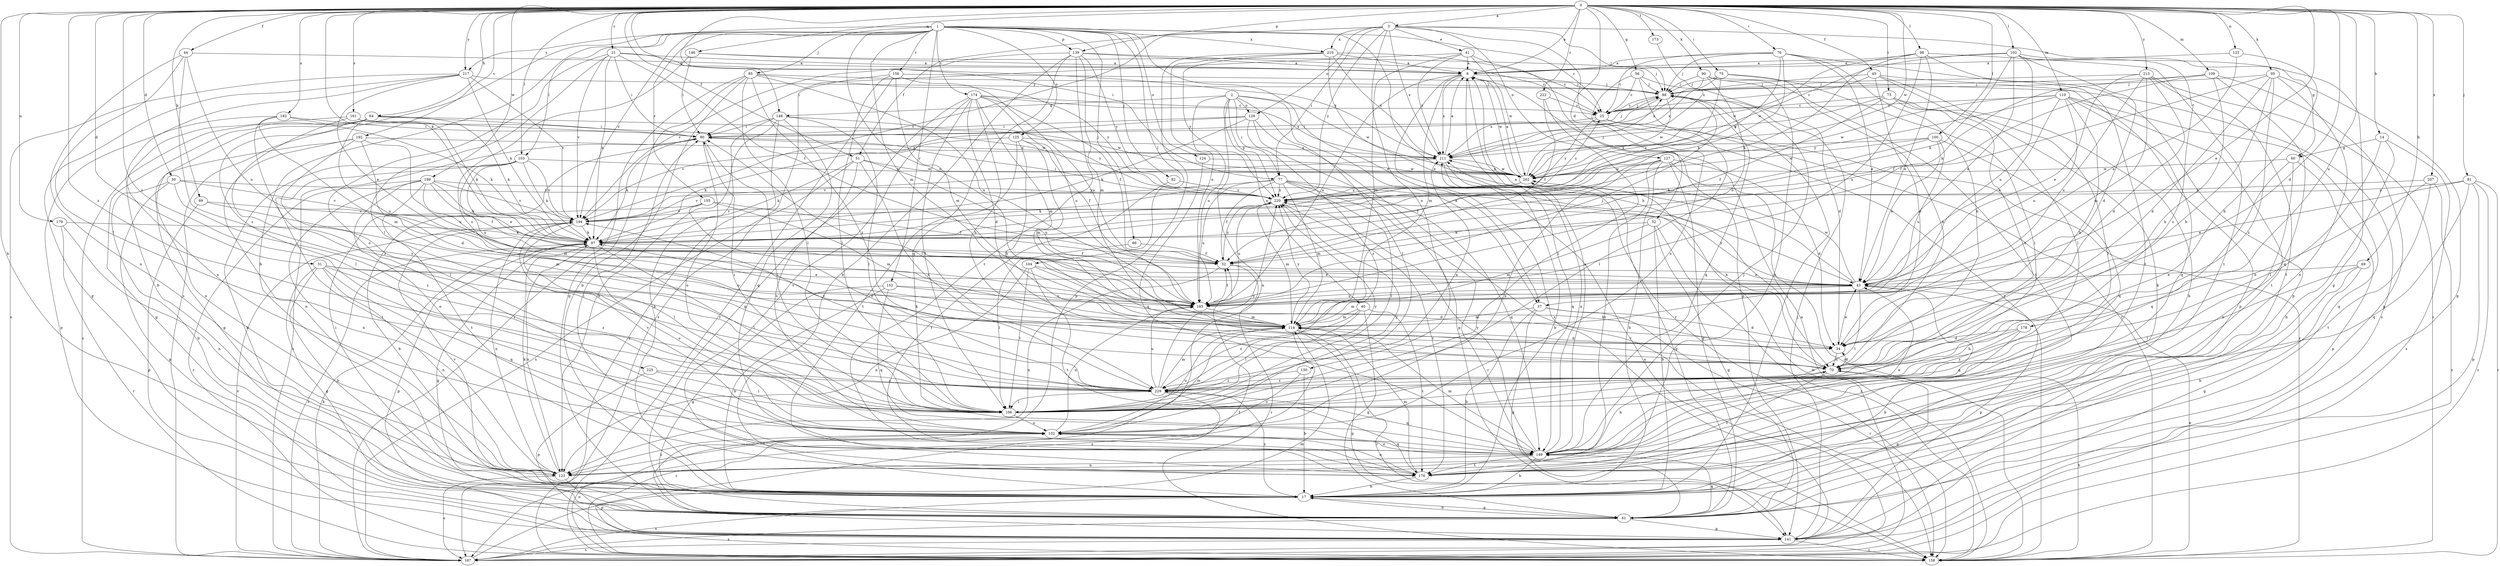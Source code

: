 strict digraph  {
0;
1;
2;
3;
8;
14;
17;
21;
25;
30;
31;
32;
34;
37;
40;
41;
43;
44;
45;
51;
52;
56;
60;
61;
64;
69;
70;
73;
75;
76;
77;
80;
81;
82;
85;
86;
88;
89;
90;
95;
97;
98;
100;
102;
103;
104;
106;
109;
110;
114;
122;
123;
124;
125;
126;
127;
130;
132;
139;
141;
146;
148;
149;
152;
155;
156;
158;
161;
167;
173;
174;
176;
178;
179;
182;
185;
192;
194;
199;
202;
207;
210;
211;
213;
217;
220;
222;
225;
229;
0 -> 3  [label=a];
0 -> 8  [label=a];
0 -> 14  [label=b];
0 -> 17  [label=b];
0 -> 21  [label=c];
0 -> 30  [label=d];
0 -> 31  [label=d];
0 -> 32  [label=d];
0 -> 34  [label=d];
0 -> 37  [label=e];
0 -> 44  [label=f];
0 -> 45  [label=f];
0 -> 51  [label=f];
0 -> 56  [label=g];
0 -> 64  [label=h];
0 -> 69  [label=h];
0 -> 73  [label=i];
0 -> 75  [label=i];
0 -> 76  [label=i];
0 -> 77  [label=i];
0 -> 81  [label=j];
0 -> 89  [label=k];
0 -> 90  [label=k];
0 -> 95  [label=k];
0 -> 97  [label=k];
0 -> 98  [label=l];
0 -> 100  [label=l];
0 -> 102  [label=l];
0 -> 103  [label=l];
0 -> 109  [label=m];
0 -> 110  [label=m];
0 -> 122  [label=n];
0 -> 139  [label=p];
0 -> 146  [label=q];
0 -> 148  [label=q];
0 -> 161  [label=s];
0 -> 173  [label=t];
0 -> 178  [label=u];
0 -> 179  [label=u];
0 -> 182  [label=u];
0 -> 192  [label=v];
0 -> 199  [label=w];
0 -> 202  [label=w];
0 -> 207  [label=x];
0 -> 213  [label=y];
0 -> 217  [label=y];
0 -> 222  [label=z];
0 -> 225  [label=z];
0 -> 229  [label=z];
1 -> 17  [label=b];
1 -> 25  [label=c];
1 -> 37  [label=e];
1 -> 70  [label=h];
1 -> 82  [label=j];
1 -> 85  [label=j];
1 -> 86  [label=j];
1 -> 103  [label=l];
1 -> 104  [label=l];
1 -> 114  [label=m];
1 -> 124  [label=o];
1 -> 125  [label=o];
1 -> 139  [label=p];
1 -> 152  [label=r];
1 -> 155  [label=r];
1 -> 156  [label=r];
1 -> 167  [label=s];
1 -> 174  [label=t];
1 -> 185  [label=u];
1 -> 194  [label=v];
1 -> 210  [label=x];
1 -> 217  [label=y];
2 -> 37  [label=e];
2 -> 40  [label=e];
2 -> 77  [label=i];
2 -> 106  [label=l];
2 -> 123  [label=n];
2 -> 126  [label=o];
2 -> 148  [label=q];
2 -> 185  [label=u];
2 -> 202  [label=w];
2 -> 220  [label=y];
3 -> 41  [label=e];
3 -> 51  [label=f];
3 -> 60  [label=g];
3 -> 77  [label=i];
3 -> 88  [label=j];
3 -> 126  [label=o];
3 -> 127  [label=o];
3 -> 130  [label=o];
3 -> 158  [label=r];
3 -> 194  [label=v];
3 -> 210  [label=x];
3 -> 211  [label=x];
3 -> 220  [label=y];
8 -> 88  [label=j];
8 -> 114  [label=m];
8 -> 158  [label=r];
8 -> 167  [label=s];
8 -> 185  [label=u];
8 -> 202  [label=w];
8 -> 211  [label=x];
14 -> 17  [label=b];
14 -> 60  [label=g];
14 -> 106  [label=l];
14 -> 167  [label=s];
17 -> 61  [label=g];
17 -> 88  [label=j];
17 -> 167  [label=s];
17 -> 194  [label=v];
17 -> 229  [label=z];
21 -> 8  [label=a];
21 -> 52  [label=f];
21 -> 80  [label=i];
21 -> 97  [label=k];
21 -> 106  [label=l];
21 -> 132  [label=o];
21 -> 194  [label=v];
21 -> 211  [label=x];
25 -> 80  [label=i];
25 -> 88  [label=j];
25 -> 106  [label=l];
25 -> 158  [label=r];
25 -> 220  [label=y];
30 -> 17  [label=b];
30 -> 141  [label=p];
30 -> 194  [label=v];
30 -> 220  [label=y];
30 -> 229  [label=z];
31 -> 17  [label=b];
31 -> 43  [label=e];
31 -> 61  [label=g];
31 -> 123  [label=n];
31 -> 149  [label=q];
31 -> 185  [label=u];
31 -> 229  [label=z];
32 -> 17  [label=b];
32 -> 61  [label=g];
32 -> 97  [label=k];
32 -> 114  [label=m];
32 -> 158  [label=r];
34 -> 43  [label=e];
34 -> 70  [label=h];
37 -> 17  [label=b];
37 -> 34  [label=d];
37 -> 61  [label=g];
37 -> 114  [label=m];
37 -> 158  [label=r];
40 -> 61  [label=g];
40 -> 106  [label=l];
40 -> 114  [label=m];
40 -> 176  [label=t];
40 -> 229  [label=z];
41 -> 8  [label=a];
41 -> 80  [label=i];
41 -> 114  [label=m];
41 -> 141  [label=p];
41 -> 202  [label=w];
41 -> 211  [label=x];
43 -> 8  [label=a];
43 -> 106  [label=l];
43 -> 114  [label=m];
43 -> 141  [label=p];
43 -> 149  [label=q];
43 -> 185  [label=u];
43 -> 202  [label=w];
43 -> 220  [label=y];
44 -> 8  [label=a];
44 -> 106  [label=l];
44 -> 123  [label=n];
44 -> 185  [label=u];
44 -> 229  [label=z];
45 -> 17  [label=b];
45 -> 25  [label=c];
45 -> 34  [label=d];
45 -> 88  [label=j];
45 -> 106  [label=l];
45 -> 141  [label=p];
51 -> 97  [label=k];
51 -> 132  [label=o];
51 -> 167  [label=s];
51 -> 185  [label=u];
51 -> 202  [label=w];
51 -> 229  [label=z];
52 -> 43  [label=e];
52 -> 123  [label=n];
52 -> 158  [label=r];
52 -> 220  [label=y];
56 -> 25  [label=c];
56 -> 34  [label=d];
56 -> 88  [label=j];
56 -> 132  [label=o];
56 -> 158  [label=r];
60 -> 123  [label=n];
60 -> 141  [label=p];
60 -> 149  [label=q];
60 -> 202  [label=w];
61 -> 17  [label=b];
61 -> 80  [label=i];
61 -> 141  [label=p];
61 -> 149  [label=q];
61 -> 167  [label=s];
64 -> 61  [label=g];
64 -> 80  [label=i];
64 -> 97  [label=k];
64 -> 106  [label=l];
64 -> 123  [label=n];
64 -> 167  [label=s];
64 -> 185  [label=u];
64 -> 202  [label=w];
69 -> 17  [label=b];
69 -> 43  [label=e];
69 -> 61  [label=g];
69 -> 106  [label=l];
70 -> 34  [label=d];
70 -> 61  [label=g];
70 -> 80  [label=i];
70 -> 97  [label=k];
70 -> 176  [label=t];
70 -> 194  [label=v];
70 -> 229  [label=z];
73 -> 17  [label=b];
73 -> 25  [label=c];
73 -> 52  [label=f];
73 -> 106  [label=l];
73 -> 211  [label=x];
73 -> 229  [label=z];
75 -> 70  [label=h];
75 -> 88  [label=j];
75 -> 106  [label=l];
75 -> 194  [label=v];
75 -> 211  [label=x];
76 -> 8  [label=a];
76 -> 25  [label=c];
76 -> 43  [label=e];
76 -> 70  [label=h];
76 -> 88  [label=j];
76 -> 97  [label=k];
76 -> 176  [label=t];
76 -> 220  [label=y];
77 -> 52  [label=f];
77 -> 70  [label=h];
77 -> 106  [label=l];
77 -> 114  [label=m];
77 -> 149  [label=q];
77 -> 158  [label=r];
77 -> 185  [label=u];
77 -> 194  [label=v];
77 -> 220  [label=y];
80 -> 88  [label=j];
80 -> 97  [label=k];
80 -> 106  [label=l];
80 -> 132  [label=o];
80 -> 167  [label=s];
80 -> 211  [label=x];
81 -> 43  [label=e];
81 -> 141  [label=p];
81 -> 149  [label=q];
81 -> 158  [label=r];
81 -> 167  [label=s];
81 -> 220  [label=y];
82 -> 176  [label=t];
82 -> 220  [label=y];
85 -> 17  [label=b];
85 -> 61  [label=g];
85 -> 88  [label=j];
85 -> 106  [label=l];
85 -> 167  [label=s];
85 -> 185  [label=u];
85 -> 220  [label=y];
85 -> 229  [label=z];
86 -> 52  [label=f];
86 -> 106  [label=l];
88 -> 25  [label=c];
88 -> 149  [label=q];
88 -> 202  [label=w];
88 -> 211  [label=x];
89 -> 114  [label=m];
89 -> 141  [label=p];
89 -> 194  [label=v];
90 -> 88  [label=j];
90 -> 123  [label=n];
90 -> 167  [label=s];
90 -> 176  [label=t];
90 -> 185  [label=u];
90 -> 211  [label=x];
95 -> 34  [label=d];
95 -> 52  [label=f];
95 -> 61  [label=g];
95 -> 70  [label=h];
95 -> 88  [label=j];
95 -> 123  [label=n];
95 -> 229  [label=z];
97 -> 52  [label=f];
97 -> 61  [label=g];
97 -> 106  [label=l];
97 -> 123  [label=n];
97 -> 132  [label=o];
97 -> 141  [label=p];
97 -> 167  [label=s];
98 -> 8  [label=a];
98 -> 43  [label=e];
98 -> 97  [label=k];
98 -> 141  [label=p];
98 -> 176  [label=t];
98 -> 185  [label=u];
98 -> 202  [label=w];
100 -> 43  [label=e];
100 -> 97  [label=k];
100 -> 149  [label=q];
100 -> 185  [label=u];
100 -> 202  [label=w];
100 -> 211  [label=x];
102 -> 8  [label=a];
102 -> 34  [label=d];
102 -> 43  [label=e];
102 -> 61  [label=g];
102 -> 97  [label=k];
102 -> 185  [label=u];
102 -> 202  [label=w];
102 -> 229  [label=z];
103 -> 17  [label=b];
103 -> 43  [label=e];
103 -> 97  [label=k];
103 -> 176  [label=t];
103 -> 185  [label=u];
103 -> 194  [label=v];
103 -> 202  [label=w];
104 -> 43  [label=e];
104 -> 70  [label=h];
104 -> 106  [label=l];
104 -> 123  [label=n];
104 -> 176  [label=t];
106 -> 80  [label=i];
106 -> 132  [label=o];
106 -> 220  [label=y];
109 -> 52  [label=f];
109 -> 70  [label=h];
109 -> 88  [label=j];
109 -> 97  [label=k];
109 -> 141  [label=p];
109 -> 149  [label=q];
110 -> 25  [label=c];
110 -> 43  [label=e];
110 -> 61  [label=g];
110 -> 70  [label=h];
110 -> 149  [label=q];
110 -> 176  [label=t];
110 -> 185  [label=u];
110 -> 202  [label=w];
110 -> 220  [label=y];
114 -> 34  [label=d];
114 -> 132  [label=o];
114 -> 141  [label=p];
114 -> 158  [label=r];
114 -> 167  [label=s];
114 -> 220  [label=y];
122 -> 8  [label=a];
122 -> 43  [label=e];
122 -> 70  [label=h];
123 -> 97  [label=k];
123 -> 141  [label=p];
123 -> 167  [label=s];
124 -> 149  [label=q];
124 -> 202  [label=w];
125 -> 52  [label=f];
125 -> 70  [label=h];
125 -> 97  [label=k];
125 -> 114  [label=m];
125 -> 176  [label=t];
125 -> 211  [label=x];
126 -> 80  [label=i];
126 -> 97  [label=k];
126 -> 141  [label=p];
126 -> 158  [label=r];
126 -> 194  [label=v];
126 -> 229  [label=z];
127 -> 17  [label=b];
127 -> 34  [label=d];
127 -> 52  [label=f];
127 -> 61  [label=g];
127 -> 132  [label=o];
127 -> 158  [label=r];
127 -> 176  [label=t];
127 -> 202  [label=w];
130 -> 17  [label=b];
130 -> 132  [label=o];
130 -> 229  [label=z];
132 -> 114  [label=m];
132 -> 123  [label=n];
132 -> 149  [label=q];
132 -> 185  [label=u];
132 -> 194  [label=v];
132 -> 220  [label=y];
139 -> 8  [label=a];
139 -> 17  [label=b];
139 -> 25  [label=c];
139 -> 114  [label=m];
139 -> 149  [label=q];
139 -> 176  [label=t];
139 -> 194  [label=v];
139 -> 220  [label=y];
141 -> 88  [label=j];
141 -> 158  [label=r];
141 -> 167  [label=s];
146 -> 8  [label=a];
146 -> 80  [label=i];
146 -> 88  [label=j];
146 -> 229  [label=z];
148 -> 17  [label=b];
148 -> 80  [label=i];
148 -> 106  [label=l];
148 -> 123  [label=n];
148 -> 149  [label=q];
148 -> 158  [label=r];
148 -> 220  [label=y];
149 -> 8  [label=a];
149 -> 17  [label=b];
149 -> 43  [label=e];
149 -> 70  [label=h];
149 -> 80  [label=i];
149 -> 88  [label=j];
149 -> 114  [label=m];
149 -> 123  [label=n];
149 -> 132  [label=o];
149 -> 176  [label=t];
149 -> 211  [label=x];
149 -> 220  [label=y];
152 -> 17  [label=b];
152 -> 34  [label=d];
152 -> 61  [label=g];
152 -> 149  [label=q];
152 -> 185  [label=u];
155 -> 17  [label=b];
155 -> 52  [label=f];
155 -> 114  [label=m];
155 -> 194  [label=v];
155 -> 229  [label=z];
156 -> 88  [label=j];
156 -> 106  [label=l];
156 -> 114  [label=m];
156 -> 158  [label=r];
156 -> 167  [label=s];
156 -> 185  [label=u];
158 -> 8  [label=a];
158 -> 43  [label=e];
158 -> 52  [label=f];
158 -> 70  [label=h];
158 -> 132  [label=o];
161 -> 80  [label=i];
161 -> 97  [label=k];
161 -> 132  [label=o];
161 -> 202  [label=w];
161 -> 229  [label=z];
167 -> 97  [label=k];
167 -> 114  [label=m];
167 -> 194  [label=v];
167 -> 202  [label=w];
167 -> 211  [label=x];
173 -> 211  [label=x];
174 -> 25  [label=c];
174 -> 34  [label=d];
174 -> 52  [label=f];
174 -> 61  [label=g];
174 -> 70  [label=h];
174 -> 106  [label=l];
174 -> 114  [label=m];
174 -> 176  [label=t];
174 -> 185  [label=u];
174 -> 211  [label=x];
176 -> 17  [label=b];
176 -> 114  [label=m];
176 -> 132  [label=o];
178 -> 17  [label=b];
178 -> 34  [label=d];
178 -> 70  [label=h];
178 -> 229  [label=z];
179 -> 97  [label=k];
179 -> 123  [label=n];
179 -> 158  [label=r];
182 -> 80  [label=i];
182 -> 97  [label=k];
182 -> 114  [label=m];
182 -> 141  [label=p];
182 -> 229  [label=z];
185 -> 52  [label=f];
185 -> 88  [label=j];
185 -> 114  [label=m];
192 -> 34  [label=d];
192 -> 61  [label=g];
192 -> 106  [label=l];
192 -> 123  [label=n];
192 -> 185  [label=u];
192 -> 211  [label=x];
194 -> 97  [label=k];
194 -> 106  [label=l];
194 -> 123  [label=n];
199 -> 52  [label=f];
199 -> 97  [label=k];
199 -> 114  [label=m];
199 -> 123  [label=n];
199 -> 132  [label=o];
199 -> 158  [label=r];
199 -> 176  [label=t];
199 -> 194  [label=v];
199 -> 220  [label=y];
202 -> 8  [label=a];
202 -> 61  [label=g];
202 -> 88  [label=j];
202 -> 97  [label=k];
202 -> 211  [label=x];
202 -> 220  [label=y];
207 -> 70  [label=h];
207 -> 167  [label=s];
207 -> 176  [label=t];
207 -> 220  [label=y];
210 -> 8  [label=a];
210 -> 25  [label=c];
210 -> 43  [label=e];
210 -> 141  [label=p];
210 -> 185  [label=u];
210 -> 211  [label=x];
210 -> 220  [label=y];
211 -> 8  [label=a];
211 -> 17  [label=b];
211 -> 149  [label=q];
211 -> 194  [label=v];
211 -> 202  [label=w];
213 -> 34  [label=d];
213 -> 43  [label=e];
213 -> 88  [label=j];
213 -> 114  [label=m];
213 -> 158  [label=r];
213 -> 176  [label=t];
213 -> 185  [label=u];
217 -> 17  [label=b];
217 -> 43  [label=e];
217 -> 61  [label=g];
217 -> 88  [label=j];
217 -> 97  [label=k];
217 -> 167  [label=s];
217 -> 194  [label=v];
220 -> 25  [label=c];
220 -> 80  [label=i];
220 -> 114  [label=m];
220 -> 176  [label=t];
220 -> 185  [label=u];
220 -> 194  [label=v];
222 -> 25  [label=c];
222 -> 52  [label=f];
222 -> 106  [label=l];
225 -> 106  [label=l];
225 -> 141  [label=p];
225 -> 229  [label=z];
229 -> 106  [label=l];
229 -> 114  [label=m];
229 -> 149  [label=q];
229 -> 158  [label=r];
229 -> 185  [label=u];
229 -> 211  [label=x];
229 -> 220  [label=y];
}

